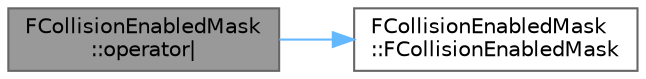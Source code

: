 digraph "FCollisionEnabledMask::operator|"
{
 // INTERACTIVE_SVG=YES
 // LATEX_PDF_SIZE
  bgcolor="transparent";
  edge [fontname=Helvetica,fontsize=10,labelfontname=Helvetica,labelfontsize=10];
  node [fontname=Helvetica,fontsize=10,shape=box,height=0.2,width=0.4];
  rankdir="LR";
  Node1 [id="Node000001",label="FCollisionEnabledMask\l::operator\|",height=0.2,width=0.4,color="gray40", fillcolor="grey60", style="filled", fontcolor="black",tooltip=" "];
  Node1 -> Node2 [id="edge1_Node000001_Node000002",color="steelblue1",style="solid",tooltip=" "];
  Node2 [id="Node000002",label="FCollisionEnabledMask\l::FCollisionEnabledMask",height=0.2,width=0.4,color="grey40", fillcolor="white", style="filled",URL="$d6/d0b/structFCollisionEnabledMask.html#aff87f1c9bd0ba7d8d9785bbc45cdd505",tooltip=" "];
}
